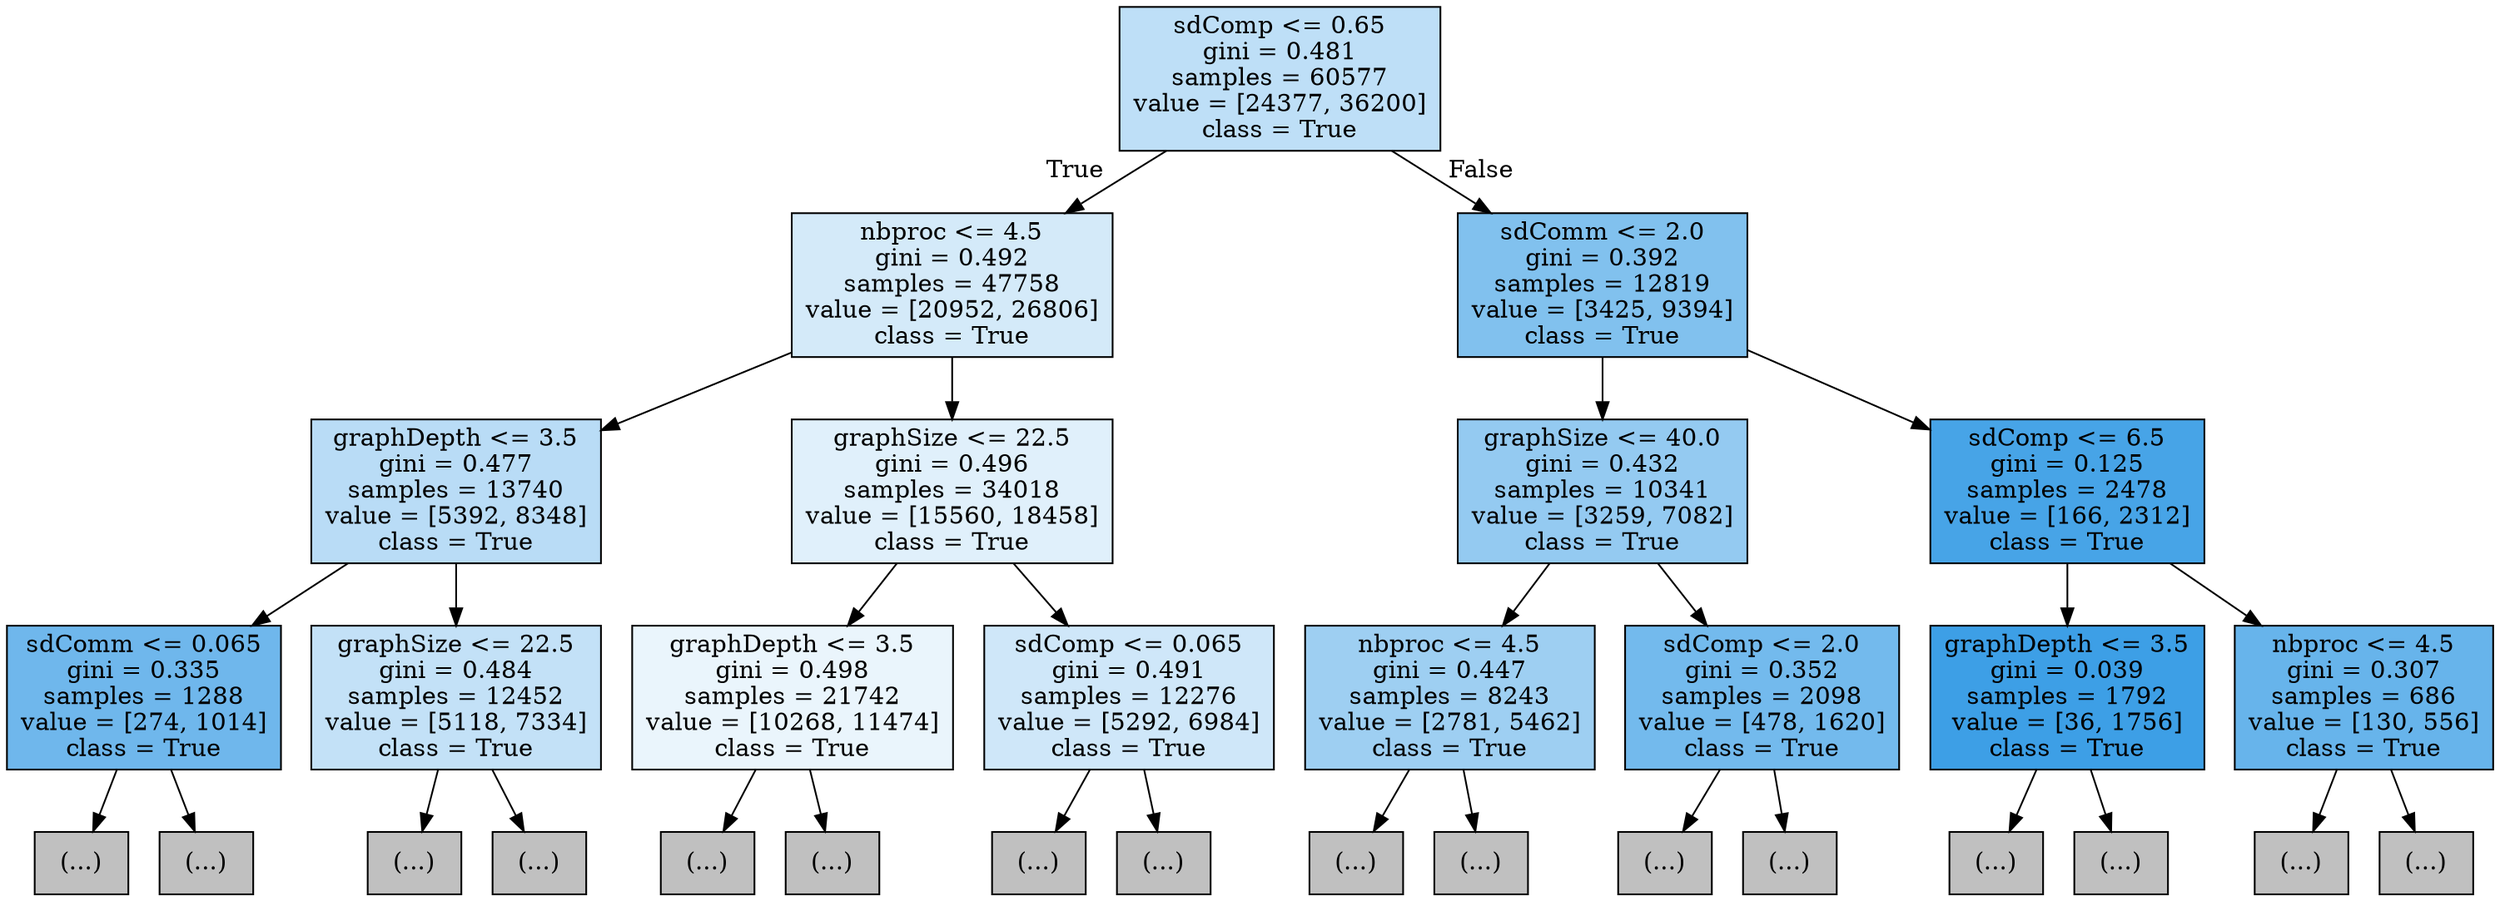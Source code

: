 digraph Tree {
node [shape=box, style="filled", color="black"] ;
0 [label="sdComp <= 0.65\ngini = 0.481\nsamples = 60577\nvalue = [24377, 36200]\nclass = True", fillcolor="#bedff7"] ;
1 [label="nbproc <= 4.5\ngini = 0.492\nsamples = 47758\nvalue = [20952, 26806]\nclass = True", fillcolor="#d4eaf9"] ;
0 -> 1 [labeldistance=2.5, labelangle=45, headlabel="True"] ;
2 [label="graphDepth <= 3.5\ngini = 0.477\nsamples = 13740\nvalue = [5392, 8348]\nclass = True", fillcolor="#b9dcf6"] ;
1 -> 2 ;
3 [label="sdComm <= 0.065\ngini = 0.335\nsamples = 1288\nvalue = [274, 1014]\nclass = True", fillcolor="#6fb7ec"] ;
2 -> 3 ;
4 [label="(...)", fillcolor="#C0C0C0"] ;
3 -> 4 ;
9 [label="(...)", fillcolor="#C0C0C0"] ;
3 -> 9 ;
20 [label="graphSize <= 22.5\ngini = 0.484\nsamples = 12452\nvalue = [5118, 7334]\nclass = True", fillcolor="#c3e1f7"] ;
2 -> 20 ;
21 [label="(...)", fillcolor="#C0C0C0"] ;
20 -> 21 ;
50 [label="(...)", fillcolor="#C0C0C0"] ;
20 -> 50 ;
229 [label="graphSize <= 22.5\ngini = 0.496\nsamples = 34018\nvalue = [15560, 18458]\nclass = True", fillcolor="#e0f0fb"] ;
1 -> 229 ;
230 [label="graphDepth <= 3.5\ngini = 0.498\nsamples = 21742\nvalue = [10268, 11474]\nclass = True", fillcolor="#eaf5fc"] ;
229 -> 230 ;
231 [label="(...)", fillcolor="#C0C0C0"] ;
230 -> 231 ;
260 [label="(...)", fillcolor="#C0C0C0"] ;
230 -> 260 ;
289 [label="sdComp <= 0.065\ngini = 0.491\nsamples = 12276\nvalue = [5292, 6984]\nclass = True", fillcolor="#cfe7f9"] ;
229 -> 289 ;
290 [label="(...)", fillcolor="#C0C0C0"] ;
289 -> 290 ;
361 [label="(...)", fillcolor="#C0C0C0"] ;
289 -> 361 ;
468 [label="sdComm <= 2.0\ngini = 0.392\nsamples = 12819\nvalue = [3425, 9394]\nclass = True", fillcolor="#81c1ee"] ;
0 -> 468 [labeldistance=2.5, labelangle=-45, headlabel="False"] ;
469 [label="graphSize <= 40.0\ngini = 0.432\nsamples = 10341\nvalue = [3259, 7082]\nclass = True", fillcolor="#94caf1"] ;
468 -> 469 ;
470 [label="nbproc <= 4.5\ngini = 0.447\nsamples = 8243\nvalue = [2781, 5462]\nclass = True", fillcolor="#9ecff2"] ;
469 -> 470 ;
471 [label="(...)", fillcolor="#C0C0C0"] ;
470 -> 471 ;
508 [label="(...)", fillcolor="#C0C0C0"] ;
470 -> 508 ;
543 [label="sdComp <= 2.0\ngini = 0.352\nsamples = 2098\nvalue = [478, 1620]\nclass = True", fillcolor="#73baed"] ;
469 -> 543 ;
544 [label="(...)", fillcolor="#C0C0C0"] ;
543 -> 544 ;
595 [label="(...)", fillcolor="#C0C0C0"] ;
543 -> 595 ;
614 [label="sdComp <= 6.5\ngini = 0.125\nsamples = 2478\nvalue = [166, 2312]\nclass = True", fillcolor="#47a4e7"] ;
468 -> 614 ;
615 [label="graphDepth <= 3.5\ngini = 0.039\nsamples = 1792\nvalue = [36, 1756]\nclass = True", fillcolor="#3d9fe6"] ;
614 -> 615 ;
616 [label="(...)", fillcolor="#C0C0C0"] ;
615 -> 616 ;
621 [label="(...)", fillcolor="#C0C0C0"] ;
615 -> 621 ;
648 [label="nbproc <= 4.5\ngini = 0.307\nsamples = 686\nvalue = [130, 556]\nclass = True", fillcolor="#67b4eb"] ;
614 -> 648 ;
649 [label="(...)", fillcolor="#C0C0C0"] ;
648 -> 649 ;
666 [label="(...)", fillcolor="#C0C0C0"] ;
648 -> 666 ;
}